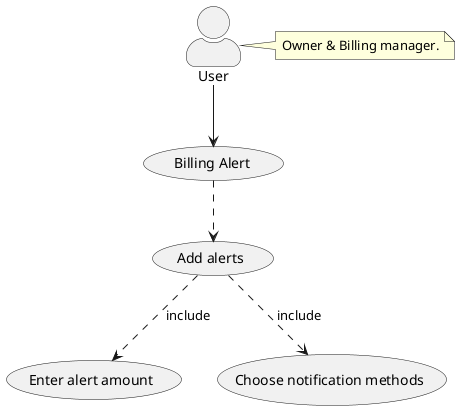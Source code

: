 @startuml

skinparam actorStyle awesome
"User" as User
( Billing Alert) as BillingAlert
(Enter alert amount) as EnterAlertAmount
(Choose notification methods) as ChooseNotificationMethods
(Add alerts) as AddAlerts

User --> BillingAlert
(BillingAlert) ..> AddAlerts 
(AddAlerts) ..> EnterAlertAmount : include
(AddAlerts) ..> ChooseNotificationMethods : include
note right of User:   Owner & Billing manager.



@enduml

